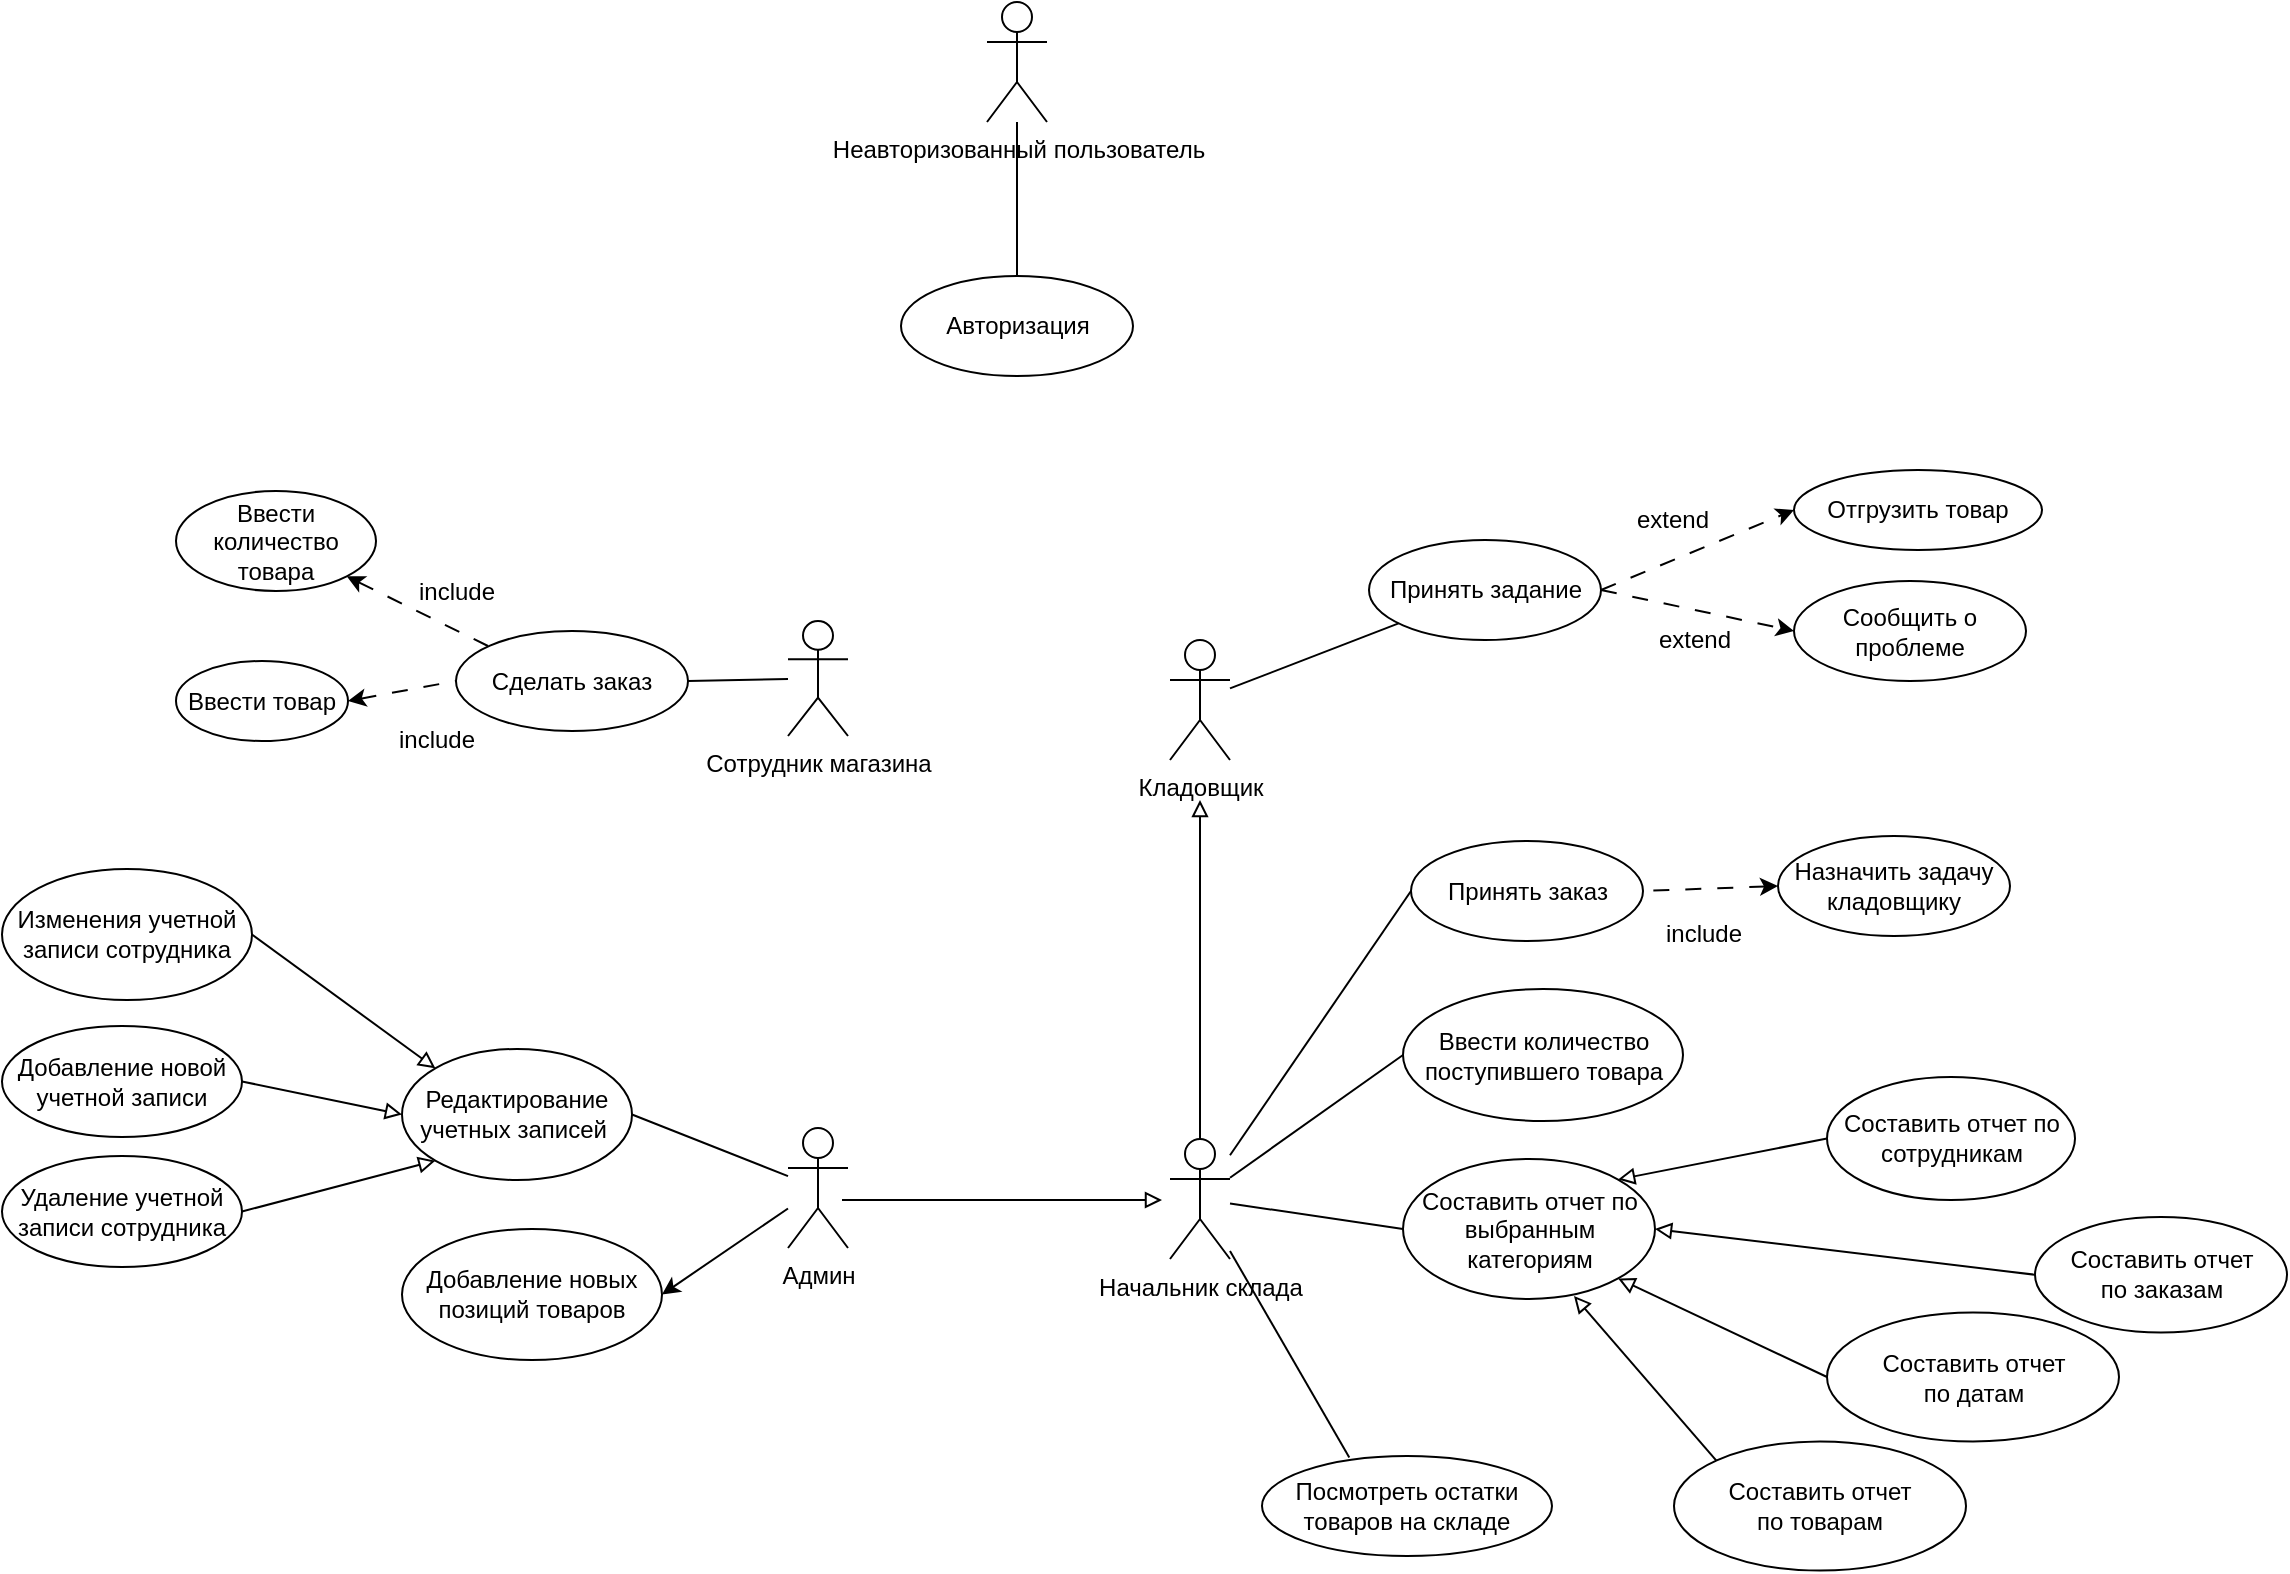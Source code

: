 <mxfile version="24.0.1" type="device">
  <diagram name="Страница — 1" id="t2iSeuDeXfLZz8AlIME1">
    <mxGraphModel dx="1036" dy="522" grid="1" gridSize="10" guides="1" tooltips="1" connect="1" arrows="1" fold="1" page="1" pageScale="1" pageWidth="827" pageHeight="1169" math="0" shadow="0">
      <root>
        <mxCell id="0" />
        <mxCell id="1" parent="0" />
        <mxCell id="NtVApqarFYDSAofZwKIq-60" value="Кладовщик" style="shape=umlActor;verticalLabelPosition=bottom;verticalAlign=top;html=1;outlineConnect=0;" vertex="1" parent="1">
          <mxGeometry x="744" y="409" width="30" height="60" as="geometry" />
        </mxCell>
        <mxCell id="NtVApqarFYDSAofZwKIq-61" value="Авторизация" style="ellipse;whiteSpace=wrap;html=1;" vertex="1" parent="1">
          <mxGeometry x="609.5" y="227" width="116" height="50" as="geometry" />
        </mxCell>
        <mxCell id="NtVApqarFYDSAofZwKIq-62" value="Ввести количество поступившего товара" style="ellipse;whiteSpace=wrap;html=1;" vertex="1" parent="1">
          <mxGeometry x="860.5" y="583.5" width="140" height="66" as="geometry" />
        </mxCell>
        <mxCell id="NtVApqarFYDSAofZwKIq-63" value="Принять задание" style="ellipse;whiteSpace=wrap;html=1;" vertex="1" parent="1">
          <mxGeometry x="843.5" y="359" width="116" height="50" as="geometry" />
        </mxCell>
        <mxCell id="NtVApqarFYDSAofZwKIq-64" value="" style="endArrow=none;html=1;rounded=0;endFill=0;" edge="1" parent="1" source="NtVApqarFYDSAofZwKIq-60" target="NtVApqarFYDSAofZwKIq-63">
          <mxGeometry width="50" height="50" relative="1" as="geometry">
            <mxPoint x="864" y="464" as="sourcePoint" />
            <mxPoint x="914" y="414" as="targetPoint" />
          </mxGeometry>
        </mxCell>
        <mxCell id="NtVApqarFYDSAofZwKIq-65" value="Начальник склада" style="shape=umlActor;verticalLabelPosition=bottom;verticalAlign=top;html=1;outlineConnect=0;" vertex="1" parent="1">
          <mxGeometry x="744" y="658.5" width="30" height="60" as="geometry" />
        </mxCell>
        <mxCell id="NtVApqarFYDSAofZwKIq-66" value="" style="endArrow=block;html=1;rounded=0;endFill=0;exitX=0.5;exitY=0;exitDx=0;exitDy=0;exitPerimeter=0;" edge="1" parent="1" source="NtVApqarFYDSAofZwKIq-65">
          <mxGeometry width="50" height="50" relative="1" as="geometry">
            <mxPoint x="759" y="709" as="sourcePoint" />
            <mxPoint x="759" y="489" as="targetPoint" />
          </mxGeometry>
        </mxCell>
        <mxCell id="NtVApqarFYDSAofZwKIq-67" value="Принять заказ" style="ellipse;whiteSpace=wrap;html=1;" vertex="1" parent="1">
          <mxGeometry x="864.5" y="509.5" width="116" height="50" as="geometry" />
        </mxCell>
        <mxCell id="NtVApqarFYDSAofZwKIq-68" value="Составить отчет по выбранным категориям" style="ellipse;whiteSpace=wrap;html=1;" vertex="1" parent="1">
          <mxGeometry x="860.5" y="668.5" width="126" height="70" as="geometry" />
        </mxCell>
        <mxCell id="NtVApqarFYDSAofZwKIq-69" value="" style="endArrow=none;html=1;rounded=0;entryX=0;entryY=0.5;entryDx=0;entryDy=0;endFill=0;" edge="1" parent="1" source="NtVApqarFYDSAofZwKIq-65" target="NtVApqarFYDSAofZwKIq-68">
          <mxGeometry width="50" height="50" relative="1" as="geometry">
            <mxPoint x="954" y="569" as="sourcePoint" />
            <mxPoint x="1004" y="519" as="targetPoint" />
          </mxGeometry>
        </mxCell>
        <mxCell id="NtVApqarFYDSAofZwKIq-70" value="" style="endArrow=none;html=1;rounded=0;entryX=0;entryY=0.5;entryDx=0;entryDy=0;endFill=0;" edge="1" parent="1" source="NtVApqarFYDSAofZwKIq-65" target="NtVApqarFYDSAofZwKIq-67">
          <mxGeometry width="50" height="50" relative="1" as="geometry">
            <mxPoint x="954" y="729" as="sourcePoint" />
            <mxPoint x="1004" y="679" as="targetPoint" />
          </mxGeometry>
        </mxCell>
        <mxCell id="NtVApqarFYDSAofZwKIq-71" value="Назначить задачу кладовщику" style="ellipse;whiteSpace=wrap;html=1;" vertex="1" parent="1">
          <mxGeometry x="1048" y="507" width="116" height="50" as="geometry" />
        </mxCell>
        <mxCell id="NtVApqarFYDSAofZwKIq-72" style="edgeStyle=orthogonalEdgeStyle;rounded=0;orthogonalLoop=1;jettySize=auto;html=1;endArrow=block;endFill=0;" edge="1" parent="1">
          <mxGeometry relative="1" as="geometry">
            <mxPoint x="580" y="689" as="sourcePoint" />
            <mxPoint x="740" y="689" as="targetPoint" />
          </mxGeometry>
        </mxCell>
        <mxCell id="NtVApqarFYDSAofZwKIq-73" value="Админ" style="shape=umlActor;verticalLabelPosition=bottom;verticalAlign=top;html=1;outlineConnect=0;" vertex="1" parent="1">
          <mxGeometry x="553" y="653" width="30" height="60" as="geometry" />
        </mxCell>
        <mxCell id="NtVApqarFYDSAofZwKIq-74" value="Составить отчет по сотрудникам" style="ellipse;whiteSpace=wrap;html=1;" vertex="1" parent="1">
          <mxGeometry x="1072.5" y="627.5" width="124" height="61.5" as="geometry" />
        </mxCell>
        <mxCell id="NtVApqarFYDSAofZwKIq-75" value="" style="endArrow=none;html=1;strokeWidth=1;rounded=0;entryX=0;entryY=0.5;entryDx=0;entryDy=0;exitX=1;exitY=0;exitDx=0;exitDy=0;startArrow=block;startFill=0;endFill=0;" edge="1" parent="1" source="NtVApqarFYDSAofZwKIq-68" target="NtVApqarFYDSAofZwKIq-74">
          <mxGeometry width="50" height="50" relative="1" as="geometry">
            <mxPoint x="1010.5" y="549.5" as="sourcePoint" />
            <mxPoint x="1060.5" y="499.5" as="targetPoint" />
          </mxGeometry>
        </mxCell>
        <mxCell id="NtVApqarFYDSAofZwKIq-76" value="Добавление новых позиций товаров" style="ellipse;whiteSpace=wrap;html=1;" vertex="1" parent="1">
          <mxGeometry x="360" y="703.5" width="130" height="65.5" as="geometry" />
        </mxCell>
        <mxCell id="NtVApqarFYDSAofZwKIq-77" value="" style="endArrow=classic;html=1;rounded=0;entryX=1;entryY=0.5;entryDx=0;entryDy=0;startArrow=none;startFill=0;endFill=1;" edge="1" parent="1" source="NtVApqarFYDSAofZwKIq-73" target="NtVApqarFYDSAofZwKIq-76">
          <mxGeometry width="50" height="50" relative="1" as="geometry">
            <mxPoint x="525" y="223" as="sourcePoint" />
            <mxPoint x="575" y="173" as="targetPoint" />
          </mxGeometry>
        </mxCell>
        <mxCell id="NtVApqarFYDSAofZwKIq-78" value="Редактирование учетных записей&amp;nbsp;" style="ellipse;whiteSpace=wrap;html=1;" vertex="1" parent="1">
          <mxGeometry x="360" y="613.5" width="115" height="65.5" as="geometry" />
        </mxCell>
        <mxCell id="NtVApqarFYDSAofZwKIq-79" value="" style="endArrow=none;html=1;rounded=0;exitX=1;exitY=0.5;exitDx=0;exitDy=0;endFill=0;startArrow=none;startFill=0;" edge="1" parent="1" source="NtVApqarFYDSAofZwKIq-78" target="NtVApqarFYDSAofZwKIq-73">
          <mxGeometry width="50" height="50" relative="1" as="geometry">
            <mxPoint x="525" y="223" as="sourcePoint" />
            <mxPoint x="575" y="173" as="targetPoint" />
          </mxGeometry>
        </mxCell>
        <mxCell id="NtVApqarFYDSAofZwKIq-80" value="Сотрудник магазина" style="shape=umlActor;verticalLabelPosition=bottom;verticalAlign=top;html=1;outlineConnect=0;" vertex="1" parent="1">
          <mxGeometry x="553" y="399.5" width="30" height="57.5" as="geometry" />
        </mxCell>
        <mxCell id="NtVApqarFYDSAofZwKIq-83" value="Сделать заказ" style="ellipse;whiteSpace=wrap;html=1;" vertex="1" parent="1">
          <mxGeometry x="387" y="404.5" width="116" height="50" as="geometry" />
        </mxCell>
        <mxCell id="NtVApqarFYDSAofZwKIq-84" value="" style="endArrow=none;html=1;rounded=0;entryX=1;entryY=0.5;entryDx=0;entryDy=0;endFill=0;" edge="1" parent="1" source="NtVApqarFYDSAofZwKIq-80" target="NtVApqarFYDSAofZwKIq-83">
          <mxGeometry width="50" height="50" relative="1" as="geometry">
            <mxPoint x="807" y="719.5" as="sourcePoint" />
            <mxPoint x="857" y="669.5" as="targetPoint" />
          </mxGeometry>
        </mxCell>
        <mxCell id="NtVApqarFYDSAofZwKIq-85" value="Сообщить о проблеме" style="ellipse;whiteSpace=wrap;html=1;" vertex="1" parent="1">
          <mxGeometry x="1056" y="379.5" width="116" height="50" as="geometry" />
        </mxCell>
        <mxCell id="NtVApqarFYDSAofZwKIq-86" value="" style="endArrow=none;dashed=1;html=1;dashPattern=8 8;strokeWidth=1;rounded=0;entryX=1;entryY=0.5;entryDx=0;entryDy=0;exitX=0;exitY=0.5;exitDx=0;exitDy=0;endFill=0;startArrow=classic;startFill=1;" edge="1" parent="1" source="NtVApqarFYDSAofZwKIq-71" target="NtVApqarFYDSAofZwKIq-67">
          <mxGeometry width="50" height="50" relative="1" as="geometry">
            <mxPoint x="994.5" y="614.5" as="sourcePoint" />
            <mxPoint x="1054.5" y="484.5" as="targetPoint" />
          </mxGeometry>
        </mxCell>
        <mxCell id="NtVApqarFYDSAofZwKIq-87" value="include" style="text;html=1;strokeColor=none;fillColor=none;align=center;verticalAlign=middle;whiteSpace=wrap;rounded=0;" vertex="1" parent="1">
          <mxGeometry x="980.5" y="541.25" width="60" height="30" as="geometry" />
        </mxCell>
        <mxCell id="NtVApqarFYDSAofZwKIq-88" value="Ввести товар" style="ellipse;whiteSpace=wrap;html=1;" vertex="1" parent="1">
          <mxGeometry x="247" y="419.5" width="86" height="40" as="geometry" />
        </mxCell>
        <mxCell id="NtVApqarFYDSAofZwKIq-89" value="include" style="text;html=1;align=center;verticalAlign=middle;resizable=0;points=[];autosize=1;strokeColor=none;fillColor=none;" vertex="1" parent="1">
          <mxGeometry x="357" y="369.5" width="60" height="30" as="geometry" />
        </mxCell>
        <mxCell id="NtVApqarFYDSAofZwKIq-90" value="Ввести количество товара" style="ellipse;whiteSpace=wrap;html=1;" vertex="1" parent="1">
          <mxGeometry x="247" y="334.5" width="100" height="50" as="geometry" />
        </mxCell>
        <mxCell id="NtVApqarFYDSAofZwKIq-91" value="include" style="text;html=1;align=center;verticalAlign=middle;resizable=0;points=[];autosize=1;strokeColor=none;fillColor=none;" vertex="1" parent="1">
          <mxGeometry x="347" y="444" width="60" height="30" as="geometry" />
        </mxCell>
        <mxCell id="NtVApqarFYDSAofZwKIq-92" value="" style="endArrow=none;html=1;rounded=0;entryX=0;entryY=0.5;entryDx=0;entryDy=0;endFill=0;" edge="1" parent="1" source="NtVApqarFYDSAofZwKIq-65" target="NtVApqarFYDSAofZwKIq-62">
          <mxGeometry width="50" height="50" relative="1" as="geometry">
            <mxPoint x="884" y="689" as="sourcePoint" />
            <mxPoint x="934" y="639" as="targetPoint" />
          </mxGeometry>
        </mxCell>
        <mxCell id="NtVApqarFYDSAofZwKIq-93" value="&amp;nbsp;" style="text;html=1;align=center;verticalAlign=middle;resizable=0;points=[];autosize=1;strokeColor=none;fillColor=none;" vertex="1" parent="1">
          <mxGeometry x="1074" y="364" width="30" height="30" as="geometry" />
        </mxCell>
        <mxCell id="NtVApqarFYDSAofZwKIq-94" value="Изменения учетной записи сотрудника" style="ellipse;whiteSpace=wrap;html=1;" vertex="1" parent="1">
          <mxGeometry x="160" y="523.5" width="125" height="65.5" as="geometry" />
        </mxCell>
        <mxCell id="NtVApqarFYDSAofZwKIq-95" value="Добавление новой учетной записи" style="ellipse;whiteSpace=wrap;html=1;" vertex="1" parent="1">
          <mxGeometry x="160" y="602" width="120" height="55.5" as="geometry" />
        </mxCell>
        <mxCell id="NtVApqarFYDSAofZwKIq-96" value="Удаление учетной записи сотрудника" style="ellipse;whiteSpace=wrap;html=1;" vertex="1" parent="1">
          <mxGeometry x="160" y="667" width="120" height="55.5" as="geometry" />
        </mxCell>
        <mxCell id="NtVApqarFYDSAofZwKIq-97" value="" style="endArrow=none;html=1;rounded=0;exitX=0;exitY=0;exitDx=0;exitDy=0;entryX=1;entryY=0.5;entryDx=0;entryDy=0;startArrow=block;startFill=0;" edge="1" parent="1" source="NtVApqarFYDSAofZwKIq-78" target="NtVApqarFYDSAofZwKIq-94">
          <mxGeometry width="50" height="50" relative="1" as="geometry">
            <mxPoint x="16.0" y="707.633" as="sourcePoint" />
            <mxPoint x="112.77" y="648" as="targetPoint" />
          </mxGeometry>
        </mxCell>
        <mxCell id="NtVApqarFYDSAofZwKIq-98" value="" style="endArrow=none;html=1;rounded=0;exitX=0;exitY=1;exitDx=0;exitDy=0;entryX=1;entryY=0.5;entryDx=0;entryDy=0;startArrow=block;startFill=0;" edge="1" parent="1" source="NtVApqarFYDSAofZwKIq-78" target="NtVApqarFYDSAofZwKIq-96">
          <mxGeometry width="50" height="50" relative="1" as="geometry">
            <mxPoint x="16.0" y="753.867" as="sourcePoint" />
            <mxPoint x="162.77" y="670" as="targetPoint" />
          </mxGeometry>
        </mxCell>
        <mxCell id="NtVApqarFYDSAofZwKIq-99" value="" style="edgeStyle=orthogonalEdgeStyle;rounded=0;orthogonalLoop=1;jettySize=auto;html=1;endArrow=none;endFill=0;" edge="1" parent="1" source="NtVApqarFYDSAofZwKIq-100" target="NtVApqarFYDSAofZwKIq-61">
          <mxGeometry relative="1" as="geometry" />
        </mxCell>
        <mxCell id="NtVApqarFYDSAofZwKIq-100" value="Неавторизованный пользователь" style="shape=umlActor;verticalLabelPosition=bottom;verticalAlign=top;html=1;outlineConnect=0;" vertex="1" parent="1">
          <mxGeometry x="652.5" y="90" width="30" height="60" as="geometry" />
        </mxCell>
        <mxCell id="NtVApqarFYDSAofZwKIq-101" value="" style="endArrow=block;html=1;rounded=0;exitX=1;exitY=0.5;exitDx=0;exitDy=0;endFill=0;entryX=0;entryY=0.5;entryDx=0;entryDy=0;" edge="1" parent="1" source="NtVApqarFYDSAofZwKIq-95" target="NtVApqarFYDSAofZwKIq-78">
          <mxGeometry width="50" height="50" relative="1" as="geometry">
            <mxPoint x="290" y="728.5" as="sourcePoint" />
            <mxPoint x="340" y="678.5" as="targetPoint" />
          </mxGeometry>
        </mxCell>
        <mxCell id="NtVApqarFYDSAofZwKIq-102" value="" style="endArrow=classic;html=1;rounded=0;entryX=1;entryY=1;entryDx=0;entryDy=0;startArrow=none;startFill=0;endFill=1;dashed=1;dashPattern=8 8;" edge="1" parent="1" target="NtVApqarFYDSAofZwKIq-90">
          <mxGeometry width="50" height="50" relative="1" as="geometry">
            <mxPoint x="403" y="412" as="sourcePoint" />
            <mxPoint x="297" y="149.5" as="targetPoint" />
          </mxGeometry>
        </mxCell>
        <mxCell id="NtVApqarFYDSAofZwKIq-103" value="" style="endArrow=none;html=1;rounded=0;exitX=1;exitY=0.5;exitDx=0;exitDy=0;entryX=0;entryY=0.5;entryDx=0;entryDy=0;endFill=0;startArrow=classic;startFill=1;dashed=1;dashPattern=8 8;" edge="1" parent="1" source="NtVApqarFYDSAofZwKIq-88" target="NtVApqarFYDSAofZwKIq-83">
          <mxGeometry width="50" height="50" relative="1" as="geometry">
            <mxPoint x="417" y="559.5" as="sourcePoint" />
            <mxPoint x="467" y="509.5" as="targetPoint" />
          </mxGeometry>
        </mxCell>
        <mxCell id="NtVApqarFYDSAofZwKIq-104" value="Отгрузить товар" style="ellipse;whiteSpace=wrap;html=1;" vertex="1" parent="1">
          <mxGeometry x="1056" y="324" width="124" height="40" as="geometry" />
        </mxCell>
        <mxCell id="NtVApqarFYDSAofZwKIq-105" value="" style="endArrow=classic;dashed=1;html=1;dashPattern=8 8;strokeWidth=1;rounded=0;entryX=0;entryY=0.5;entryDx=0;entryDy=0;exitX=1;exitY=0.5;exitDx=0;exitDy=0;startArrow=none;startFill=0;endFill=1;" edge="1" parent="1" source="NtVApqarFYDSAofZwKIq-63" target="NtVApqarFYDSAofZwKIq-104">
          <mxGeometry width="50" height="50" relative="1" as="geometry">
            <mxPoint x="959.5" y="305" as="sourcePoint" />
            <mxPoint x="1063.5" y="278" as="targetPoint" />
          </mxGeometry>
        </mxCell>
        <mxCell id="NtVApqarFYDSAofZwKIq-106" value="extend" style="text;html=1;align=center;verticalAlign=middle;resizable=0;points=[];autosize=1;strokeColor=none;fillColor=none;" vertex="1" parent="1">
          <mxGeometry x="964.5" y="334" width="60" height="30" as="geometry" />
        </mxCell>
        <mxCell id="NtVApqarFYDSAofZwKIq-107" value="Составить отчет по&amp;nbsp;заказам" style="ellipse;whiteSpace=wrap;html=1;" vertex="1" parent="1">
          <mxGeometry x="1176.5" y="697.5" width="126" height="57.75" as="geometry" />
        </mxCell>
        <mxCell id="NtVApqarFYDSAofZwKIq-108" value="" style="endArrow=none;html=1;strokeWidth=1;rounded=0;entryX=0;entryY=0.5;entryDx=0;entryDy=0;exitX=1;exitY=0.5;exitDx=0;exitDy=0;startArrow=block;startFill=0;endFill=0;" edge="1" parent="1" source="NtVApqarFYDSAofZwKIq-68" target="NtVApqarFYDSAofZwKIq-107">
          <mxGeometry width="50" height="50" relative="1" as="geometry">
            <mxPoint x="996.5" y="713.5" as="sourcePoint" />
            <mxPoint x="1070.5" y="509.5" as="targetPoint" />
          </mxGeometry>
        </mxCell>
        <mxCell id="NtVApqarFYDSAofZwKIq-109" value="Составить отчет по&amp;nbsp;датам" style="ellipse;whiteSpace=wrap;html=1;" vertex="1" parent="1">
          <mxGeometry x="1072.5" y="745.25" width="146" height="64.5" as="geometry" />
        </mxCell>
        <mxCell id="NtVApqarFYDSAofZwKIq-110" value="" style="endArrow=none;html=1;strokeWidth=1;rounded=0;entryX=0;entryY=0.5;entryDx=0;entryDy=0;exitX=1;exitY=1;exitDx=0;exitDy=0;startArrow=block;startFill=0;endFill=0;" edge="1" parent="1" source="NtVApqarFYDSAofZwKIq-68" target="NtVApqarFYDSAofZwKIq-109">
          <mxGeometry width="50" height="50" relative="1" as="geometry">
            <mxPoint x="1006.5" y="723.5" as="sourcePoint" />
            <mxPoint x="1080.5" y="519.5" as="targetPoint" />
          </mxGeometry>
        </mxCell>
        <mxCell id="NtVApqarFYDSAofZwKIq-111" value="Посмотреть остатки товаров на складе" style="ellipse;whiteSpace=wrap;html=1;" vertex="1" parent="1">
          <mxGeometry x="790" y="817" width="145" height="50" as="geometry" />
        </mxCell>
        <mxCell id="NtVApqarFYDSAofZwKIq-112" value="" style="endArrow=none;html=1;rounded=0;exitX=0.301;exitY=0.016;exitDx=0;exitDy=0;endFill=0;startArrow=none;startFill=0;exitPerimeter=0;" edge="1" parent="1" source="NtVApqarFYDSAofZwKIq-111" target="NtVApqarFYDSAofZwKIq-65">
          <mxGeometry width="50" height="50" relative="1" as="geometry">
            <mxPoint x="526" y="947" as="sourcePoint" />
            <mxPoint x="576" y="897" as="targetPoint" />
          </mxGeometry>
        </mxCell>
        <mxCell id="NtVApqarFYDSAofZwKIq-113" value="" style="endArrow=classic;dashed=1;html=1;dashPattern=8 8;strokeWidth=1;rounded=0;entryX=0;entryY=0.5;entryDx=0;entryDy=0;exitX=1;exitY=0.5;exitDx=0;exitDy=0;startArrow=none;startFill=0;endFill=1;" edge="1" parent="1" source="NtVApqarFYDSAofZwKIq-63" target="NtVApqarFYDSAofZwKIq-85">
          <mxGeometry width="50" height="50" relative="1" as="geometry">
            <mxPoint x="970" y="394" as="sourcePoint" />
            <mxPoint x="1066" y="354" as="targetPoint" />
          </mxGeometry>
        </mxCell>
        <mxCell id="NtVApqarFYDSAofZwKIq-114" value="extend" style="text;html=1;align=center;verticalAlign=middle;resizable=0;points=[];autosize=1;strokeColor=none;fillColor=none;" vertex="1" parent="1">
          <mxGeometry x="976" y="394" width="60" height="30" as="geometry" />
        </mxCell>
        <mxCell id="NtVApqarFYDSAofZwKIq-115" value="" style="endArrow=none;html=1;strokeWidth=1;rounded=0;entryX=0;entryY=0;entryDx=0;entryDy=0;startArrow=block;startFill=0;endFill=0;" edge="1" parent="1" target="NtVApqarFYDSAofZwKIq-116">
          <mxGeometry width="50" height="50" relative="1" as="geometry">
            <mxPoint x="946" y="737" as="sourcePoint" />
            <mxPoint x="1031" y="785.5" as="targetPoint" />
          </mxGeometry>
        </mxCell>
        <mxCell id="NtVApqarFYDSAofZwKIq-116" value="Составить отчет по&amp;nbsp;товарам" style="ellipse;whiteSpace=wrap;html=1;" vertex="1" parent="1">
          <mxGeometry x="996" y="809.75" width="146" height="64.5" as="geometry" />
        </mxCell>
      </root>
    </mxGraphModel>
  </diagram>
</mxfile>
